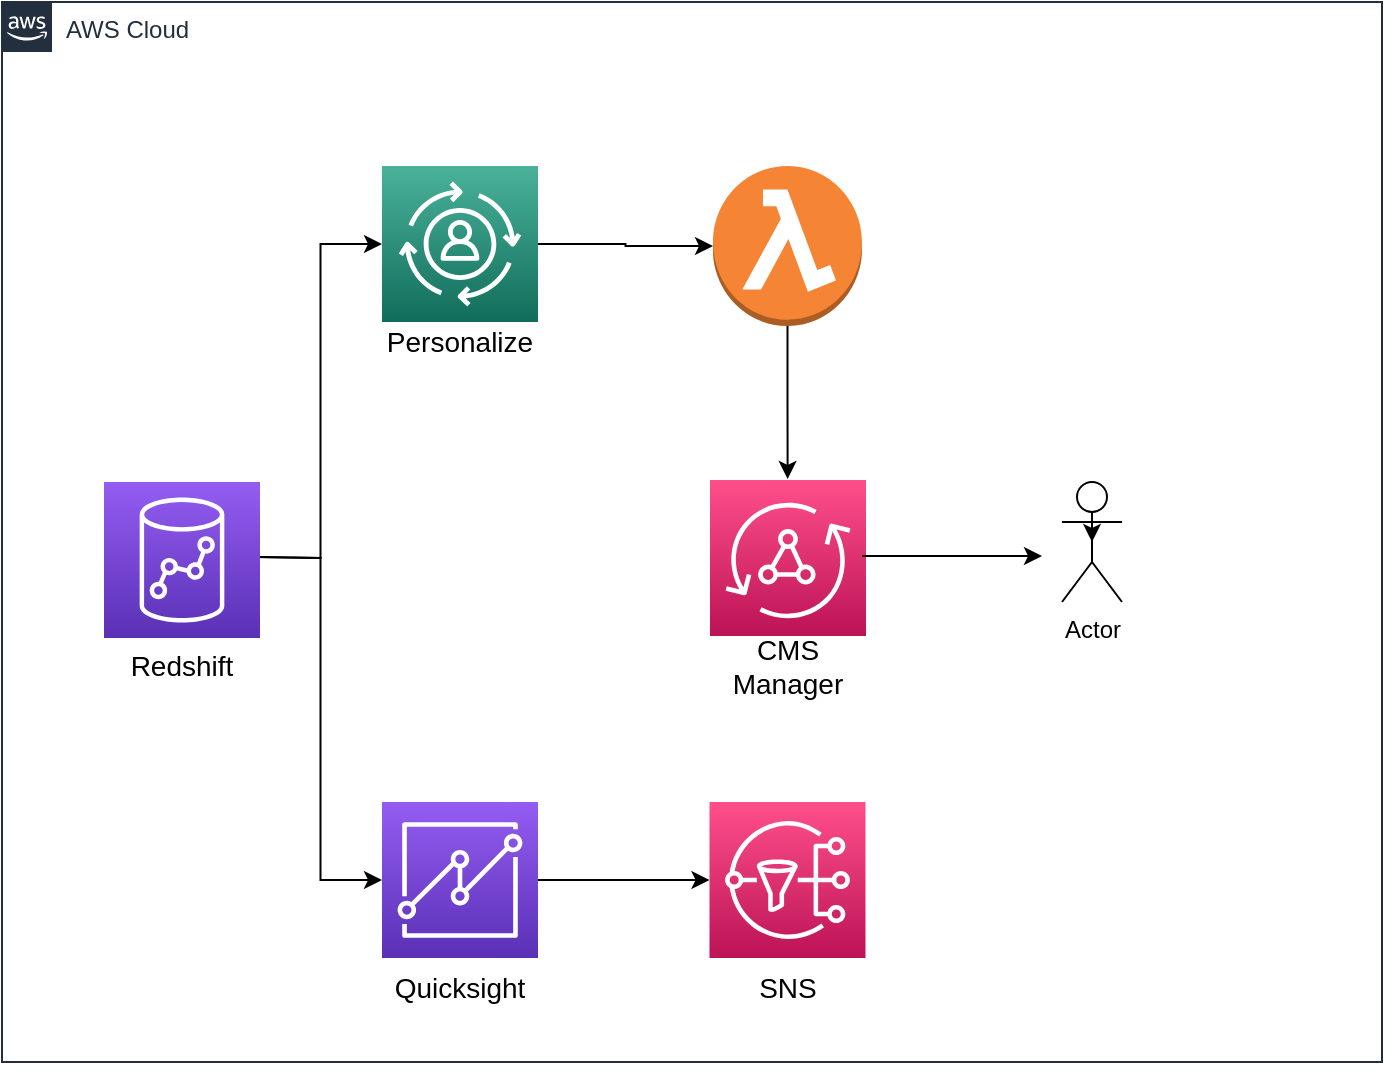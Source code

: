<mxfile version="21.5.2" type="github">
  <diagram id="Ht1M8jgEwFfnCIfOTk4-" name="Page-1">
    <mxGraphModel dx="874" dy="479" grid="1" gridSize="10" guides="1" tooltips="1" connect="1" arrows="1" fold="1" page="1" pageScale="1" pageWidth="1169" pageHeight="827" math="0" shadow="0">
      <root>
        <mxCell id="0" />
        <mxCell id="1" parent="0" />
        <mxCell id="UEzPUAAOIrF-is8g5C7q-74" value="AWS Cloud" style="points=[[0,0],[0.25,0],[0.5,0],[0.75,0],[1,0],[1,0.25],[1,0.5],[1,0.75],[1,1],[0.75,1],[0.5,1],[0.25,1],[0,1],[0,0.75],[0,0.5],[0,0.25]];outlineConnect=0;gradientColor=none;html=1;whiteSpace=wrap;fontSize=12;fontStyle=0;shape=mxgraph.aws4.group;grIcon=mxgraph.aws4.group_aws_cloud_alt;strokeColor=#232F3E;fillColor=none;verticalAlign=top;align=left;spacingLeft=30;fontColor=#232F3E;dashed=0;labelBackgroundColor=#ffffff;container=1;pointerEvents=0;collapsible=0;recursiveResize=0;" parent="1" vertex="1">
          <mxGeometry x="50" y="80" width="690" height="530" as="geometry" />
        </mxCell>
        <mxCell id="GmhvjzRqwlj7LsfzqnwR-10" style="edgeStyle=orthogonalEdgeStyle;rounded=0;orthogonalLoop=1;jettySize=auto;html=1;entryX=0;entryY=0.5;entryDx=0;entryDy=0;entryPerimeter=0;" parent="UEzPUAAOIrF-is8g5C7q-74" target="GmhvjzRqwlj7LsfzqnwR-2" edge="1">
          <mxGeometry relative="1" as="geometry">
            <mxPoint x="127.5" y="277.5" as="sourcePoint" />
          </mxGeometry>
        </mxCell>
        <mxCell id="GmhvjzRqwlj7LsfzqnwR-17" style="edgeStyle=orthogonalEdgeStyle;rounded=0;orthogonalLoop=1;jettySize=auto;html=1;entryX=0;entryY=0.5;entryDx=0;entryDy=0;entryPerimeter=0;" parent="UEzPUAAOIrF-is8g5C7q-74" target="GmhvjzRqwlj7LsfzqnwR-12" edge="1">
          <mxGeometry relative="1" as="geometry">
            <mxPoint x="127.5" y="277.5" as="sourcePoint" />
          </mxGeometry>
        </mxCell>
        <mxCell id="GmhvjzRqwlj7LsfzqnwR-15" value="" style="edgeStyle=orthogonalEdgeStyle;rounded=0;orthogonalLoop=1;jettySize=auto;html=1;" parent="UEzPUAAOIrF-is8g5C7q-74" source="GmhvjzRqwlj7LsfzqnwR-2" target="GmhvjzRqwlj7LsfzqnwR-3" edge="1">
          <mxGeometry relative="1" as="geometry" />
        </mxCell>
        <mxCell id="GmhvjzRqwlj7LsfzqnwR-2" value="" style="sketch=0;points=[[0,0,0],[0.25,0,0],[0.5,0,0],[0.75,0,0],[1,0,0],[0,1,0],[0.25,1,0],[0.5,1,0],[0.75,1,0],[1,1,0],[0,0.25,0],[0,0.5,0],[0,0.75,0],[1,0.25,0],[1,0.5,0],[1,0.75,0]];outlineConnect=0;fontColor=#232F3E;gradientColor=#4AB29A;gradientDirection=north;fillColor=#116D5B;strokeColor=#ffffff;dashed=0;verticalLabelPosition=bottom;verticalAlign=top;align=center;html=1;fontSize=12;fontStyle=0;aspect=fixed;shape=mxgraph.aws4.resourceIcon;resIcon=mxgraph.aws4.personalize;" parent="UEzPUAAOIrF-is8g5C7q-74" vertex="1">
          <mxGeometry x="190" y="82" width="78" height="78" as="geometry" />
        </mxCell>
        <mxCell id="GmhvjzRqwlj7LsfzqnwR-5" value="" style="edgeStyle=orthogonalEdgeStyle;rounded=0;orthogonalLoop=1;jettySize=auto;html=1;" parent="UEzPUAAOIrF-is8g5C7q-74" source="GmhvjzRqwlj7LsfzqnwR-3" edge="1">
          <mxGeometry relative="1" as="geometry">
            <mxPoint x="392.818" y="238.5" as="targetPoint" />
          </mxGeometry>
        </mxCell>
        <mxCell id="GmhvjzRqwlj7LsfzqnwR-3" value="" style="outlineConnect=0;dashed=0;verticalLabelPosition=bottom;verticalAlign=top;align=center;html=1;shape=mxgraph.aws3.lambda_function;fillColor=#F58534;gradientColor=none;" parent="UEzPUAAOIrF-is8g5C7q-74" vertex="1">
          <mxGeometry x="355.5" y="82" width="74.5" height="80" as="geometry" />
        </mxCell>
        <mxCell id="GmhvjzRqwlj7LsfzqnwR-19" value="" style="edgeStyle=orthogonalEdgeStyle;rounded=0;orthogonalLoop=1;jettySize=auto;html=1;" parent="UEzPUAAOIrF-is8g5C7q-74" source="GmhvjzRqwlj7LsfzqnwR-12" target="GmhvjzRqwlj7LsfzqnwR-18" edge="1">
          <mxGeometry relative="1" as="geometry" />
        </mxCell>
        <object label="" tooltip="personalize" id="GmhvjzRqwlj7LsfzqnwR-12">
          <mxCell style="sketch=0;points=[[0,0,0],[0.25,0,0],[0.5,0,0],[0.75,0,0],[1,0,0],[0,1,0],[0.25,1,0],[0.5,1,0],[0.75,1,0],[1,1,0],[0,0.25,0],[0,0.5,0],[0,0.75,0],[1,0.25,0],[1,0.5,0],[1,0.75,0]];outlineConnect=0;fontColor=#232F3E;gradientColor=#945DF2;gradientDirection=north;fillColor=#5A30B5;strokeColor=#ffffff;dashed=0;verticalLabelPosition=bottom;verticalAlign=top;align=center;html=1;fontSize=12;fontStyle=0;aspect=fixed;shape=mxgraph.aws4.resourceIcon;resIcon=mxgraph.aws4.quicksight;" parent="UEzPUAAOIrF-is8g5C7q-74" vertex="1">
            <mxGeometry x="190" y="400" width="78" height="78" as="geometry" />
          </mxCell>
        </object>
        <mxCell id="GmhvjzRqwlj7LsfzqnwR-18" value="" style="sketch=0;points=[[0,0,0],[0.25,0,0],[0.5,0,0],[0.75,0,0],[1,0,0],[0,1,0],[0.25,1,0],[0.5,1,0],[0.75,1,0],[1,1,0],[0,0.25,0],[0,0.5,0],[0,0.75,0],[1,0.25,0],[1,0.5,0],[1,0.75,0]];outlineConnect=0;fontColor=#232F3E;gradientColor=#FF4F8B;gradientDirection=north;fillColor=#BC1356;strokeColor=#ffffff;dashed=0;verticalLabelPosition=bottom;verticalAlign=top;align=center;html=1;fontSize=12;fontStyle=0;aspect=fixed;shape=mxgraph.aws4.resourceIcon;resIcon=mxgraph.aws4.sns;" parent="UEzPUAAOIrF-is8g5C7q-74" vertex="1">
          <mxGeometry x="353.75" y="400" width="78" height="78" as="geometry" />
        </mxCell>
        <mxCell id="GmhvjzRqwlj7LsfzqnwR-25" value="" style="sketch=0;points=[[0,0,0],[0.25,0,0],[0.5,0,0],[0.75,0,0],[1,0,0],[0,1,0],[0.25,1,0],[0.5,1,0],[0.75,1,0],[1,1,0],[0,0.25,0],[0,0.5,0],[0,0.75,0],[1,0.25,0],[1,0.5,0],[1,0.75,0]];outlineConnect=0;fontColor=#232F3E;gradientColor=#FF4F8B;gradientDirection=north;fillColor=#BC1356;strokeColor=#ffffff;dashed=0;verticalLabelPosition=bottom;verticalAlign=top;align=center;html=1;fontSize=12;fontStyle=0;aspect=fixed;shape=mxgraph.aws4.resourceIcon;resIcon=mxgraph.aws4.appsync;" parent="UEzPUAAOIrF-is8g5C7q-74" vertex="1">
          <mxGeometry x="354" y="239" width="78" height="78" as="geometry" />
        </mxCell>
        <mxCell id="GmhvjzRqwlj7LsfzqnwR-27" value="Actor" style="shape=umlActor;verticalLabelPosition=bottom;verticalAlign=top;html=1;outlineConnect=0;" parent="UEzPUAAOIrF-is8g5C7q-74" vertex="1">
          <mxGeometry x="530" y="240" width="30" height="60" as="geometry" />
        </mxCell>
        <mxCell id="GmhvjzRqwlj7LsfzqnwR-28" style="edgeStyle=orthogonalEdgeStyle;rounded=0;orthogonalLoop=1;jettySize=auto;html=1;exitX=1;exitY=0.333;exitDx=0;exitDy=0;exitPerimeter=0;entryX=0.5;entryY=0.5;entryDx=0;entryDy=0;entryPerimeter=0;" parent="UEzPUAAOIrF-is8g5C7q-74" source="GmhvjzRqwlj7LsfzqnwR-27" target="GmhvjzRqwlj7LsfzqnwR-27" edge="1">
          <mxGeometry relative="1" as="geometry" />
        </mxCell>
        <mxCell id="GmhvjzRqwlj7LsfzqnwR-31" value="&lt;font style=&quot;font-size: 14px;&quot;&gt;Personalize&lt;/font&gt;" style="text;html=1;strokeColor=none;fillColor=none;align=center;verticalAlign=middle;whiteSpace=wrap;rounded=0;" parent="UEzPUAAOIrF-is8g5C7q-74" vertex="1">
          <mxGeometry x="199" y="150" width="60" height="40" as="geometry" />
        </mxCell>
        <mxCell id="GmhvjzRqwlj7LsfzqnwR-32" value="&lt;font style=&quot;font-size: 14px;&quot;&gt;Redshift&lt;/font&gt;" style="text;html=1;strokeColor=none;fillColor=none;align=center;verticalAlign=middle;whiteSpace=wrap;rounded=0;" parent="UEzPUAAOIrF-is8g5C7q-74" vertex="1">
          <mxGeometry x="60" y="317" width="60" height="30" as="geometry" />
        </mxCell>
        <mxCell id="GmhvjzRqwlj7LsfzqnwR-33" value="&lt;font style=&quot;font-size: 14px;&quot;&gt;Quicksight&lt;/font&gt;" style="text;html=1;strokeColor=none;fillColor=none;align=center;verticalAlign=middle;whiteSpace=wrap;rounded=0;" parent="UEzPUAAOIrF-is8g5C7q-74" vertex="1">
          <mxGeometry x="199" y="478" width="60" height="30" as="geometry" />
        </mxCell>
        <mxCell id="GmhvjzRqwlj7LsfzqnwR-34" value="&lt;font style=&quot;font-size: 14px;&quot;&gt;SNS&lt;/font&gt;" style="text;html=1;strokeColor=none;fillColor=none;align=center;verticalAlign=middle;whiteSpace=wrap;rounded=0;" parent="UEzPUAAOIrF-is8g5C7q-74" vertex="1">
          <mxGeometry x="362.75" y="478" width="60" height="30" as="geometry" />
        </mxCell>
        <mxCell id="GmhvjzRqwlj7LsfzqnwR-35" value="&lt;font style=&quot;font-size: 14px;&quot;&gt;CMS Manager&lt;/font&gt;" style="text;html=1;strokeColor=none;fillColor=none;align=center;verticalAlign=middle;whiteSpace=wrap;rounded=0;" parent="UEzPUAAOIrF-is8g5C7q-74" vertex="1">
          <mxGeometry x="363" y="317" width="60" height="30" as="geometry" />
        </mxCell>
        <mxCell id="t6pXXGY7fIQq9mmBOviJ-2" value="" style="sketch=0;points=[[0,0,0],[0.25,0,0],[0.5,0,0],[0.75,0,0],[1,0,0],[0,1,0],[0.25,1,0],[0.5,1,0],[0.75,1,0],[1,1,0],[0,0.25,0],[0,0.5,0],[0,0.75,0],[1,0.25,0],[1,0.5,0],[1,0.75,0]];outlineConnect=0;fontColor=#232F3E;gradientColor=#945DF2;gradientDirection=north;fillColor=#5A30B5;strokeColor=#ffffff;dashed=0;verticalLabelPosition=bottom;verticalAlign=top;align=center;html=1;fontSize=12;fontStyle=0;aspect=fixed;shape=mxgraph.aws4.resourceIcon;resIcon=mxgraph.aws4.redshift;" vertex="1" parent="UEzPUAAOIrF-is8g5C7q-74">
          <mxGeometry x="51" y="240" width="78" height="78" as="geometry" />
        </mxCell>
        <mxCell id="GmhvjzRqwlj7LsfzqnwR-24" style="edgeStyle=orthogonalEdgeStyle;rounded=0;orthogonalLoop=1;jettySize=auto;html=1;exitX=0.5;exitY=1;exitDx=0;exitDy=0;" parent="1" source="UEzPUAAOIrF-is8g5C7q-74" target="UEzPUAAOIrF-is8g5C7q-74" edge="1">
          <mxGeometry relative="1" as="geometry" />
        </mxCell>
        <mxCell id="GmhvjzRqwlj7LsfzqnwR-26" value="" style="edgeStyle=orthogonalEdgeStyle;rounded=0;orthogonalLoop=1;jettySize=auto;html=1;" parent="1" edge="1">
          <mxGeometry relative="1" as="geometry">
            <mxPoint x="480" y="357" as="sourcePoint" />
            <mxPoint x="570" y="357" as="targetPoint" />
          </mxGeometry>
        </mxCell>
      </root>
    </mxGraphModel>
  </diagram>
</mxfile>
